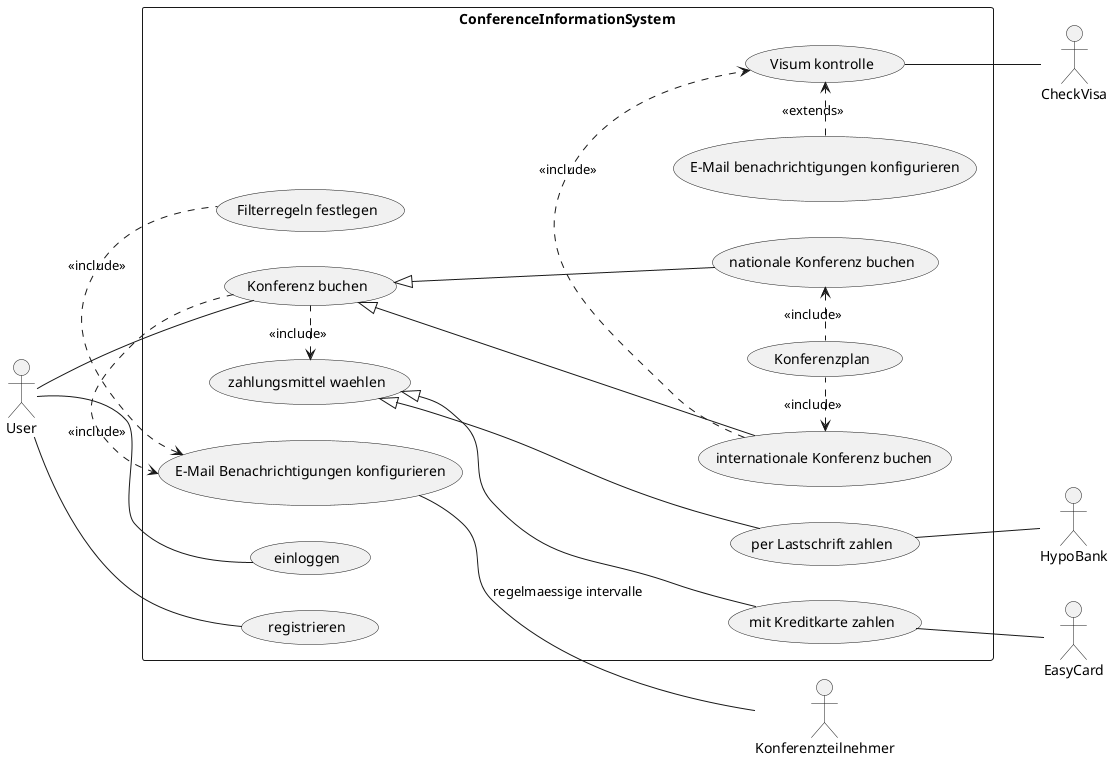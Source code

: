 @startuml

left to right direction

skinparam packageStyle rectangle

actor User
actor Konferenzteilnehmer
actor HypoBank
actor EasyCard
actor CheckVisa

rectangle ConferenceInformationSystem {

    User -- (einloggen)
    User -- (registrieren)
    User -- (Konferenz buchen)

    (E-Mail Benachrichtigungen konfigurieren) -- Konferenzteilnehmer : regelmaessige intervalle
    (E-Mail Benachrichtigungen konfigurieren) <. (Filterregeln festlegen) : <<include>>
    (E-Mail benachrichtigungen konfigurieren) .> (Visum kontrolle) : <<extends>>


    (Konferenz buchen) <|-- (internationale Konferenz buchen)
    (Konferenz buchen) .> (E-Mail Benachrichtigungen konfigurieren) : <<include>>
    (Konferenz buchen) <|-- (nationale Konferenz buchen)

    (nationale Konferenz buchen) <. (Konferenzplan) : <<include>>
    (internationale Konferenz buchen) <. (Konferenzplan) : <<include>>

    (zahlungsmittel waehlen) <|-- (mit Kreditkarte zahlen)
    (zahlungsmittel waehlen) <. (Konferenz buchen) : <<include>>
    (zahlungsmittel waehlen) <|-- (per Lastschrift zahlen)

    (mit Kreditkarte zahlen) -- EasyCard
    (per Lastschrift zahlen) -- HypoBank

    (internationale Konferenz buchen) .> (Visum kontrolle) : <<include>>

    (Visum kontrolle) -- CheckVisa
}

@enduml